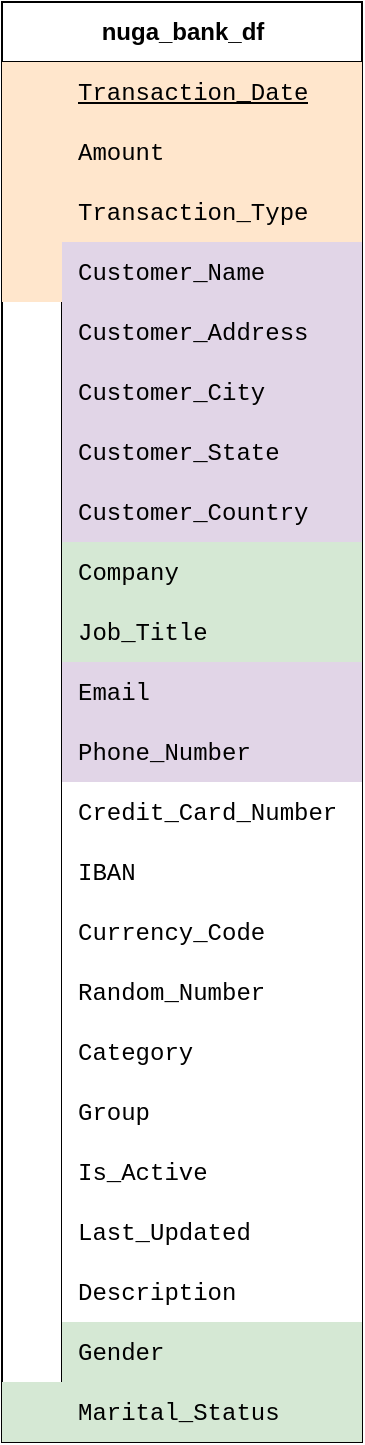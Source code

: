 <mxfile version="24.5.1" type="device" pages="2">
  <diagram name="Page-1" id="Nuf1Wyve82ruFORGl6Wm">
    <mxGraphModel dx="1194" dy="911" grid="1" gridSize="10" guides="1" tooltips="1" connect="1" arrows="1" fold="1" page="1" pageScale="1" pageWidth="827" pageHeight="1169" math="0" shadow="0">
      <root>
        <mxCell id="0" />
        <mxCell id="1" parent="0" />
        <mxCell id="aMGpvrGpDKTIYzx56TID-1" value="nuga_bank_df" style="shape=table;startSize=30;container=1;collapsible=1;childLayout=tableLayout;fixedRows=1;rowLines=0;fontStyle=1;align=center;resizeLast=1;html=1;swimlaneLine=1;" vertex="1" parent="1">
          <mxGeometry x="110" y="350" width="180" height="720" as="geometry" />
        </mxCell>
        <mxCell id="aMGpvrGpDKTIYzx56TID-2" value="" style="shape=tableRow;horizontal=0;startSize=0;swimlaneHead=0;swimlaneBody=0;fillColor=none;collapsible=0;dropTarget=0;points=[[0,0.5],[1,0.5]];portConstraint=eastwest;top=0;left=0;right=0;bottom=1;fontColor=default;" vertex="1" parent="aMGpvrGpDKTIYzx56TID-1">
          <mxGeometry y="30" width="180" height="30" as="geometry" />
        </mxCell>
        <mxCell id="aMGpvrGpDKTIYzx56TID-3" value="" style="shape=partialRectangle;connectable=0;fillColor=#ffe6cc;top=0;left=0;bottom=0;right=0;fontStyle=1;overflow=hidden;whiteSpace=wrap;html=1;strokeColor=#d79b00;" vertex="1" parent="aMGpvrGpDKTIYzx56TID-2">
          <mxGeometry width="30" height="30" as="geometry">
            <mxRectangle width="30" height="30" as="alternateBounds" />
          </mxGeometry>
        </mxCell>
        <mxCell id="aMGpvrGpDKTIYzx56TID-4" value="&lt;span style=&quot;font-family: Menlo, Monaco, &amp;quot;Courier New&amp;quot;, monospace; font-weight: 400; white-space: pre;&quot;&gt;Transaction_Date&lt;/span&gt;" style="shape=partialRectangle;connectable=0;fillColor=#ffe6cc;top=0;left=0;bottom=0;right=0;align=left;spacingLeft=6;fontStyle=5;overflow=hidden;whiteSpace=wrap;html=1;strokeColor=#d79b00;" vertex="1" parent="aMGpvrGpDKTIYzx56TID-2">
          <mxGeometry x="30" width="150" height="30" as="geometry">
            <mxRectangle width="150" height="30" as="alternateBounds" />
          </mxGeometry>
        </mxCell>
        <mxCell id="aMGpvrGpDKTIYzx56TID-5" value="" style="shape=tableRow;horizontal=0;startSize=0;swimlaneHead=0;swimlaneBody=0;fillColor=none;collapsible=0;dropTarget=0;points=[[0,0.5],[1,0.5]];portConstraint=eastwest;top=0;left=0;right=0;bottom=0;fontColor=default;" vertex="1" parent="aMGpvrGpDKTIYzx56TID-1">
          <mxGeometry y="60" width="180" height="30" as="geometry" />
        </mxCell>
        <mxCell id="aMGpvrGpDKTIYzx56TID-6" value="" style="shape=partialRectangle;connectable=0;fillColor=#ffe6cc;top=0;left=0;bottom=0;right=0;editable=1;overflow=hidden;whiteSpace=wrap;html=1;strokeColor=#d79b00;" vertex="1" parent="aMGpvrGpDKTIYzx56TID-5">
          <mxGeometry width="30" height="30" as="geometry">
            <mxRectangle width="30" height="30" as="alternateBounds" />
          </mxGeometry>
        </mxCell>
        <mxCell id="aMGpvrGpDKTIYzx56TID-7" value="&lt;span style=&quot;font-family: Menlo, Monaco, &amp;quot;Courier New&amp;quot;, monospace; white-space: pre;&quot;&gt;Amount&lt;/span&gt;" style="shape=partialRectangle;connectable=0;fillColor=#ffe6cc;top=0;left=0;bottom=0;right=0;align=left;spacingLeft=6;overflow=hidden;whiteSpace=wrap;html=1;strokeColor=#d79b00;" vertex="1" parent="aMGpvrGpDKTIYzx56TID-5">
          <mxGeometry x="30" width="150" height="30" as="geometry">
            <mxRectangle width="150" height="30" as="alternateBounds" />
          </mxGeometry>
        </mxCell>
        <mxCell id="aMGpvrGpDKTIYzx56TID-8" value="" style="shape=tableRow;horizontal=0;startSize=0;swimlaneHead=0;swimlaneBody=0;fillColor=none;collapsible=0;dropTarget=0;points=[[0,0.5],[1,0.5]];portConstraint=eastwest;top=0;left=0;right=0;bottom=0;fontColor=default;" vertex="1" parent="aMGpvrGpDKTIYzx56TID-1">
          <mxGeometry y="90" width="180" height="30" as="geometry" />
        </mxCell>
        <mxCell id="aMGpvrGpDKTIYzx56TID-9" value="" style="shape=partialRectangle;connectable=0;fillColor=#ffe6cc;top=0;left=0;bottom=0;right=0;editable=1;overflow=hidden;whiteSpace=wrap;html=1;strokeColor=#d79b00;" vertex="1" parent="aMGpvrGpDKTIYzx56TID-8">
          <mxGeometry width="30" height="30" as="geometry">
            <mxRectangle width="30" height="30" as="alternateBounds" />
          </mxGeometry>
        </mxCell>
        <mxCell id="aMGpvrGpDKTIYzx56TID-10" value="&lt;span style=&quot;font-family: Menlo, Monaco, &amp;quot;Courier New&amp;quot;, monospace; white-space: pre;&quot;&gt;Transaction_Type&lt;/span&gt;" style="shape=partialRectangle;connectable=0;fillColor=#ffe6cc;top=0;left=0;bottom=0;right=0;align=left;spacingLeft=6;overflow=hidden;whiteSpace=wrap;html=1;strokeColor=#d79b00;" vertex="1" parent="aMGpvrGpDKTIYzx56TID-8">
          <mxGeometry x="30" width="150" height="30" as="geometry">
            <mxRectangle width="150" height="30" as="alternateBounds" />
          </mxGeometry>
        </mxCell>
        <mxCell id="aMGpvrGpDKTIYzx56TID-11" value="" style="shape=tableRow;horizontal=0;startSize=0;swimlaneHead=0;swimlaneBody=0;fillColor=#e1d5e7;collapsible=0;dropTarget=0;points=[[0,0.5],[1,0.5]];portConstraint=eastwest;top=0;left=0;right=0;bottom=0;strokeColor=#9673a6;" vertex="1" parent="aMGpvrGpDKTIYzx56TID-1">
          <mxGeometry y="120" width="180" height="30" as="geometry" />
        </mxCell>
        <mxCell id="aMGpvrGpDKTIYzx56TID-12" value="" style="shape=partialRectangle;connectable=0;fillColor=#ffe6cc;top=0;left=0;bottom=0;right=0;editable=1;overflow=hidden;whiteSpace=wrap;html=1;strokeColor=#d79b00;" vertex="1" parent="aMGpvrGpDKTIYzx56TID-11">
          <mxGeometry width="30" height="30" as="geometry">
            <mxRectangle width="30" height="30" as="alternateBounds" />
          </mxGeometry>
        </mxCell>
        <mxCell id="aMGpvrGpDKTIYzx56TID-13" value="&lt;span style=&quot;font-family: Menlo, Monaco, &amp;quot;Courier New&amp;quot;, monospace; white-space: pre;&quot;&gt;Customer_Name&lt;/span&gt;" style="shape=partialRectangle;connectable=0;fillColor=#e1d5e7;top=0;left=0;bottom=0;right=0;align=left;spacingLeft=6;overflow=hidden;whiteSpace=wrap;html=1;strokeColor=#9673a6;" vertex="1" parent="aMGpvrGpDKTIYzx56TID-11">
          <mxGeometry x="30" width="150" height="30" as="geometry">
            <mxRectangle width="150" height="30" as="alternateBounds" />
          </mxGeometry>
        </mxCell>
        <mxCell id="aMGpvrGpDKTIYzx56TID-22" style="shape=tableRow;horizontal=0;startSize=0;swimlaneHead=0;swimlaneBody=0;fillColor=none;collapsible=0;dropTarget=0;points=[[0,0.5],[1,0.5]];portConstraint=eastwest;top=0;left=0;right=0;bottom=0;fontColor=default;" vertex="1" parent="aMGpvrGpDKTIYzx56TID-1">
          <mxGeometry y="150" width="180" height="30" as="geometry" />
        </mxCell>
        <mxCell id="aMGpvrGpDKTIYzx56TID-23" style="shape=partialRectangle;connectable=0;fillColor=none;top=0;left=0;bottom=0;right=0;editable=1;overflow=hidden;whiteSpace=wrap;html=1;fontColor=default;" vertex="1" parent="aMGpvrGpDKTIYzx56TID-22">
          <mxGeometry width="30" height="30" as="geometry">
            <mxRectangle width="30" height="30" as="alternateBounds" />
          </mxGeometry>
        </mxCell>
        <mxCell id="aMGpvrGpDKTIYzx56TID-24" value="&lt;span style=&quot;font-family: Menlo, Monaco, &amp;quot;Courier New&amp;quot;, monospace; white-space: pre;&quot;&gt;Customer_Address&lt;/span&gt;" style="shape=partialRectangle;connectable=0;fillColor=#e1d5e7;top=0;left=0;bottom=0;right=0;align=left;spacingLeft=6;overflow=hidden;whiteSpace=wrap;html=1;strokeColor=#9673a6;" vertex="1" parent="aMGpvrGpDKTIYzx56TID-22">
          <mxGeometry x="30" width="150" height="30" as="geometry">
            <mxRectangle width="150" height="30" as="alternateBounds" />
          </mxGeometry>
        </mxCell>
        <mxCell id="aMGpvrGpDKTIYzx56TID-25" style="shape=tableRow;horizontal=0;startSize=0;swimlaneHead=0;swimlaneBody=0;fillColor=none;collapsible=0;dropTarget=0;points=[[0,0.5],[1,0.5]];portConstraint=eastwest;top=0;left=0;right=0;bottom=0;fontColor=default;" vertex="1" parent="aMGpvrGpDKTIYzx56TID-1">
          <mxGeometry y="180" width="180" height="30" as="geometry" />
        </mxCell>
        <mxCell id="aMGpvrGpDKTIYzx56TID-26" style="shape=partialRectangle;connectable=0;fillColor=none;top=0;left=0;bottom=0;right=0;editable=1;overflow=hidden;whiteSpace=wrap;html=1;fontColor=default;" vertex="1" parent="aMGpvrGpDKTIYzx56TID-25">
          <mxGeometry width="30" height="30" as="geometry">
            <mxRectangle width="30" height="30" as="alternateBounds" />
          </mxGeometry>
        </mxCell>
        <mxCell id="aMGpvrGpDKTIYzx56TID-27" value="&lt;span style=&quot;font-family: Menlo, Monaco, &amp;quot;Courier New&amp;quot;, monospace; white-space: pre;&quot;&gt;Customer_City&lt;/span&gt;" style="shape=partialRectangle;connectable=0;fillColor=#e1d5e7;top=0;left=0;bottom=0;right=0;align=left;spacingLeft=6;overflow=hidden;whiteSpace=wrap;html=1;strokeColor=#9673a6;" vertex="1" parent="aMGpvrGpDKTIYzx56TID-25">
          <mxGeometry x="30" width="150" height="30" as="geometry">
            <mxRectangle width="150" height="30" as="alternateBounds" />
          </mxGeometry>
        </mxCell>
        <mxCell id="aMGpvrGpDKTIYzx56TID-28" style="shape=tableRow;horizontal=0;startSize=0;swimlaneHead=0;swimlaneBody=0;fillColor=none;collapsible=0;dropTarget=0;points=[[0,0.5],[1,0.5]];portConstraint=eastwest;top=0;left=0;right=0;bottom=0;fontColor=default;" vertex="1" parent="aMGpvrGpDKTIYzx56TID-1">
          <mxGeometry y="210" width="180" height="30" as="geometry" />
        </mxCell>
        <mxCell id="aMGpvrGpDKTIYzx56TID-29" style="shape=partialRectangle;connectable=0;fillColor=none;top=0;left=0;bottom=0;right=0;editable=1;overflow=hidden;whiteSpace=wrap;html=1;fontColor=default;" vertex="1" parent="aMGpvrGpDKTIYzx56TID-28">
          <mxGeometry width="30" height="30" as="geometry">
            <mxRectangle width="30" height="30" as="alternateBounds" />
          </mxGeometry>
        </mxCell>
        <mxCell id="aMGpvrGpDKTIYzx56TID-30" value="&lt;span style=&quot;font-family: Menlo, Monaco, &amp;quot;Courier New&amp;quot;, monospace; white-space: pre;&quot;&gt;Customer_State&lt;/span&gt;" style="shape=partialRectangle;connectable=0;fillColor=#e1d5e7;top=0;left=0;bottom=0;right=0;align=left;spacingLeft=6;overflow=hidden;whiteSpace=wrap;html=1;strokeColor=#9673a6;" vertex="1" parent="aMGpvrGpDKTIYzx56TID-28">
          <mxGeometry x="30" width="150" height="30" as="geometry">
            <mxRectangle width="150" height="30" as="alternateBounds" />
          </mxGeometry>
        </mxCell>
        <mxCell id="aMGpvrGpDKTIYzx56TID-31" style="shape=tableRow;horizontal=0;startSize=0;swimlaneHead=0;swimlaneBody=0;fillColor=none;collapsible=0;dropTarget=0;points=[[0,0.5],[1,0.5]];portConstraint=eastwest;top=0;left=0;right=0;bottom=0;fontColor=default;" vertex="1" parent="aMGpvrGpDKTIYzx56TID-1">
          <mxGeometry y="240" width="180" height="30" as="geometry" />
        </mxCell>
        <mxCell id="aMGpvrGpDKTIYzx56TID-32" style="shape=partialRectangle;connectable=0;fillColor=none;top=0;left=0;bottom=0;right=0;editable=1;overflow=hidden;whiteSpace=wrap;html=1;fontColor=default;" vertex="1" parent="aMGpvrGpDKTIYzx56TID-31">
          <mxGeometry width="30" height="30" as="geometry">
            <mxRectangle width="30" height="30" as="alternateBounds" />
          </mxGeometry>
        </mxCell>
        <mxCell id="aMGpvrGpDKTIYzx56TID-33" value="&lt;span style=&quot;font-family: Menlo, Monaco, &amp;quot;Courier New&amp;quot;, monospace; white-space: pre;&quot;&gt;Customer_Country&lt;/span&gt;" style="shape=partialRectangle;connectable=0;fillColor=#e1d5e7;top=0;left=0;bottom=0;right=0;align=left;spacingLeft=6;overflow=hidden;whiteSpace=wrap;html=1;strokeColor=#9673a6;" vertex="1" parent="aMGpvrGpDKTIYzx56TID-31">
          <mxGeometry x="30" width="150" height="30" as="geometry">
            <mxRectangle width="150" height="30" as="alternateBounds" />
          </mxGeometry>
        </mxCell>
        <mxCell id="aMGpvrGpDKTIYzx56TID-34" style="shape=tableRow;horizontal=0;startSize=0;swimlaneHead=0;swimlaneBody=0;fillColor=none;collapsible=0;dropTarget=0;points=[[0,0.5],[1,0.5]];portConstraint=eastwest;top=0;left=0;right=0;bottom=0;fontColor=default;" vertex="1" parent="aMGpvrGpDKTIYzx56TID-1">
          <mxGeometry y="270" width="180" height="30" as="geometry" />
        </mxCell>
        <mxCell id="aMGpvrGpDKTIYzx56TID-35" style="shape=partialRectangle;connectable=0;fillColor=none;top=0;left=0;bottom=0;right=0;editable=1;overflow=hidden;whiteSpace=wrap;html=1;fontColor=default;" vertex="1" parent="aMGpvrGpDKTIYzx56TID-34">
          <mxGeometry width="30" height="30" as="geometry">
            <mxRectangle width="30" height="30" as="alternateBounds" />
          </mxGeometry>
        </mxCell>
        <mxCell id="aMGpvrGpDKTIYzx56TID-36" value="&lt;span style=&quot;font-family: Menlo, Monaco, &amp;quot;Courier New&amp;quot;, monospace; white-space: pre;&quot;&gt;Company&lt;/span&gt;" style="shape=partialRectangle;connectable=0;fillColor=#d5e8d4;top=0;left=0;bottom=0;right=0;align=left;spacingLeft=6;overflow=hidden;whiteSpace=wrap;html=1;strokeColor=#82b366;" vertex="1" parent="aMGpvrGpDKTIYzx56TID-34">
          <mxGeometry x="30" width="150" height="30" as="geometry">
            <mxRectangle width="150" height="30" as="alternateBounds" />
          </mxGeometry>
        </mxCell>
        <mxCell id="aMGpvrGpDKTIYzx56TID-37" style="shape=tableRow;horizontal=0;startSize=0;swimlaneHead=0;swimlaneBody=0;fillColor=none;collapsible=0;dropTarget=0;points=[[0,0.5],[1,0.5]];portConstraint=eastwest;top=0;left=0;right=0;bottom=0;fontColor=default;" vertex="1" parent="aMGpvrGpDKTIYzx56TID-1">
          <mxGeometry y="300" width="180" height="30" as="geometry" />
        </mxCell>
        <mxCell id="aMGpvrGpDKTIYzx56TID-38" style="shape=partialRectangle;connectable=0;fillColor=none;top=0;left=0;bottom=0;right=0;editable=1;overflow=hidden;whiteSpace=wrap;html=1;fontColor=default;" vertex="1" parent="aMGpvrGpDKTIYzx56TID-37">
          <mxGeometry width="30" height="30" as="geometry">
            <mxRectangle width="30" height="30" as="alternateBounds" />
          </mxGeometry>
        </mxCell>
        <mxCell id="aMGpvrGpDKTIYzx56TID-39" value="&lt;span style=&quot;font-family: Menlo, Monaco, &amp;quot;Courier New&amp;quot;, monospace; white-space: pre;&quot;&gt;Job_Title&lt;/span&gt;" style="shape=partialRectangle;connectable=0;fillColor=#d5e8d4;top=0;left=0;bottom=0;right=0;align=left;spacingLeft=6;overflow=hidden;whiteSpace=wrap;html=1;strokeColor=#82b366;" vertex="1" parent="aMGpvrGpDKTIYzx56TID-37">
          <mxGeometry x="30" width="150" height="30" as="geometry">
            <mxRectangle width="150" height="30" as="alternateBounds" />
          </mxGeometry>
        </mxCell>
        <mxCell id="aMGpvrGpDKTIYzx56TID-40" style="shape=tableRow;horizontal=0;startSize=0;swimlaneHead=0;swimlaneBody=0;fillColor=none;collapsible=0;dropTarget=0;points=[[0,0.5],[1,0.5]];portConstraint=eastwest;top=0;left=0;right=0;bottom=0;fontColor=default;" vertex="1" parent="aMGpvrGpDKTIYzx56TID-1">
          <mxGeometry y="330" width="180" height="30" as="geometry" />
        </mxCell>
        <mxCell id="aMGpvrGpDKTIYzx56TID-41" style="shape=partialRectangle;connectable=0;fillColor=none;top=0;left=0;bottom=0;right=0;editable=1;overflow=hidden;whiteSpace=wrap;html=1;fontColor=default;" vertex="1" parent="aMGpvrGpDKTIYzx56TID-40">
          <mxGeometry width="30" height="30" as="geometry">
            <mxRectangle width="30" height="30" as="alternateBounds" />
          </mxGeometry>
        </mxCell>
        <mxCell id="aMGpvrGpDKTIYzx56TID-42" value="&lt;span style=&quot;font-family: Menlo, Monaco, &amp;quot;Courier New&amp;quot;, monospace; white-space: pre;&quot;&gt;Email&lt;/span&gt;" style="shape=partialRectangle;connectable=0;fillColor=#e1d5e7;top=0;left=0;bottom=0;right=0;align=left;spacingLeft=6;overflow=hidden;whiteSpace=wrap;html=1;strokeColor=#9673a6;" vertex="1" parent="aMGpvrGpDKTIYzx56TID-40">
          <mxGeometry x="30" width="150" height="30" as="geometry">
            <mxRectangle width="150" height="30" as="alternateBounds" />
          </mxGeometry>
        </mxCell>
        <mxCell id="aMGpvrGpDKTIYzx56TID-43" style="shape=tableRow;horizontal=0;startSize=0;swimlaneHead=0;swimlaneBody=0;fillColor=none;collapsible=0;dropTarget=0;points=[[0,0.5],[1,0.5]];portConstraint=eastwest;top=0;left=0;right=0;bottom=0;fontColor=default;" vertex="1" parent="aMGpvrGpDKTIYzx56TID-1">
          <mxGeometry y="360" width="180" height="30" as="geometry" />
        </mxCell>
        <mxCell id="aMGpvrGpDKTIYzx56TID-44" style="shape=partialRectangle;connectable=0;fillColor=none;top=0;left=0;bottom=0;right=0;editable=1;overflow=hidden;whiteSpace=wrap;html=1;fontColor=default;" vertex="1" parent="aMGpvrGpDKTIYzx56TID-43">
          <mxGeometry width="30" height="30" as="geometry">
            <mxRectangle width="30" height="30" as="alternateBounds" />
          </mxGeometry>
        </mxCell>
        <mxCell id="aMGpvrGpDKTIYzx56TID-45" value="&lt;span style=&quot;font-family: Menlo, Monaco, &amp;quot;Courier New&amp;quot;, monospace; white-space: pre;&quot;&gt;Phone_Number&lt;/span&gt;" style="shape=partialRectangle;connectable=0;fillColor=#e1d5e7;top=0;left=0;bottom=0;right=0;align=left;spacingLeft=6;overflow=hidden;whiteSpace=wrap;html=1;strokeColor=#9673a6;" vertex="1" parent="aMGpvrGpDKTIYzx56TID-43">
          <mxGeometry x="30" width="150" height="30" as="geometry">
            <mxRectangle width="150" height="30" as="alternateBounds" />
          </mxGeometry>
        </mxCell>
        <mxCell id="aMGpvrGpDKTIYzx56TID-46" style="shape=tableRow;horizontal=0;startSize=0;swimlaneHead=0;swimlaneBody=0;fillColor=none;collapsible=0;dropTarget=0;points=[[0,0.5],[1,0.5]];portConstraint=eastwest;top=0;left=0;right=0;bottom=0;fontColor=default;" vertex="1" parent="aMGpvrGpDKTIYzx56TID-1">
          <mxGeometry y="390" width="180" height="30" as="geometry" />
        </mxCell>
        <mxCell id="aMGpvrGpDKTIYzx56TID-47" style="shape=partialRectangle;connectable=0;fillColor=none;top=0;left=0;bottom=0;right=0;editable=1;overflow=hidden;whiteSpace=wrap;html=1;fontColor=default;" vertex="1" parent="aMGpvrGpDKTIYzx56TID-46">
          <mxGeometry width="30" height="30" as="geometry">
            <mxRectangle width="30" height="30" as="alternateBounds" />
          </mxGeometry>
        </mxCell>
        <mxCell id="aMGpvrGpDKTIYzx56TID-48" value="&lt;span style=&quot;font-family: Menlo, Monaco, &amp;quot;Courier New&amp;quot;, monospace; white-space: pre;&quot;&gt;Credit_Card_Number&lt;/span&gt;" style="shape=partialRectangle;connectable=0;fillColor=default;top=0;left=0;bottom=0;right=0;align=left;spacingLeft=6;overflow=hidden;whiteSpace=wrap;html=1;strokeColor=default;fontColor=default;" vertex="1" parent="aMGpvrGpDKTIYzx56TID-46">
          <mxGeometry x="30" width="150" height="30" as="geometry">
            <mxRectangle width="150" height="30" as="alternateBounds" />
          </mxGeometry>
        </mxCell>
        <mxCell id="aMGpvrGpDKTIYzx56TID-49" style="shape=tableRow;horizontal=0;startSize=0;swimlaneHead=0;swimlaneBody=0;fillColor=none;collapsible=0;dropTarget=0;points=[[0,0.5],[1,0.5]];portConstraint=eastwest;top=0;left=0;right=0;bottom=0;fontColor=default;" vertex="1" parent="aMGpvrGpDKTIYzx56TID-1">
          <mxGeometry y="420" width="180" height="30" as="geometry" />
        </mxCell>
        <mxCell id="aMGpvrGpDKTIYzx56TID-50" style="shape=partialRectangle;connectable=0;fillColor=none;top=0;left=0;bottom=0;right=0;editable=1;overflow=hidden;whiteSpace=wrap;html=1;fontColor=default;" vertex="1" parent="aMGpvrGpDKTIYzx56TID-49">
          <mxGeometry width="30" height="30" as="geometry">
            <mxRectangle width="30" height="30" as="alternateBounds" />
          </mxGeometry>
        </mxCell>
        <mxCell id="aMGpvrGpDKTIYzx56TID-51" value="&lt;span style=&quot;font-family: Menlo, Monaco, &amp;quot;Courier New&amp;quot;, monospace; white-space: pre;&quot;&gt;IBAN&lt;/span&gt;" style="shape=partialRectangle;connectable=0;fillColor=default;top=0;left=0;bottom=0;right=0;align=left;spacingLeft=6;overflow=hidden;whiteSpace=wrap;html=1;strokeColor=default;fontColor=default;" vertex="1" parent="aMGpvrGpDKTIYzx56TID-49">
          <mxGeometry x="30" width="150" height="30" as="geometry">
            <mxRectangle width="150" height="30" as="alternateBounds" />
          </mxGeometry>
        </mxCell>
        <mxCell id="aMGpvrGpDKTIYzx56TID-52" style="shape=tableRow;horizontal=0;startSize=0;swimlaneHead=0;swimlaneBody=0;fillColor=none;collapsible=0;dropTarget=0;points=[[0,0.5],[1,0.5]];portConstraint=eastwest;top=0;left=0;right=0;bottom=0;fontColor=default;" vertex="1" parent="aMGpvrGpDKTIYzx56TID-1">
          <mxGeometry y="450" width="180" height="30" as="geometry" />
        </mxCell>
        <mxCell id="aMGpvrGpDKTIYzx56TID-53" style="shape=partialRectangle;connectable=0;fillColor=none;top=0;left=0;bottom=0;right=0;editable=1;overflow=hidden;whiteSpace=wrap;html=1;fontColor=default;" vertex="1" parent="aMGpvrGpDKTIYzx56TID-52">
          <mxGeometry width="30" height="30" as="geometry">
            <mxRectangle width="30" height="30" as="alternateBounds" />
          </mxGeometry>
        </mxCell>
        <mxCell id="aMGpvrGpDKTIYzx56TID-54" value="&lt;span style=&quot;font-family: Menlo, Monaco, &amp;quot;Courier New&amp;quot;, monospace; white-space: pre;&quot;&gt;Currency_Code&lt;/span&gt;" style="shape=partialRectangle;connectable=0;fillColor=default;top=0;left=0;bottom=0;right=0;align=left;spacingLeft=6;overflow=hidden;whiteSpace=wrap;html=1;strokeColor=default;fontColor=default;" vertex="1" parent="aMGpvrGpDKTIYzx56TID-52">
          <mxGeometry x="30" width="150" height="30" as="geometry">
            <mxRectangle width="150" height="30" as="alternateBounds" />
          </mxGeometry>
        </mxCell>
        <mxCell id="aMGpvrGpDKTIYzx56TID-55" style="shape=tableRow;horizontal=0;startSize=0;swimlaneHead=0;swimlaneBody=0;fillColor=none;collapsible=0;dropTarget=0;points=[[0,0.5],[1,0.5]];portConstraint=eastwest;top=0;left=0;right=0;bottom=0;fontColor=default;" vertex="1" parent="aMGpvrGpDKTIYzx56TID-1">
          <mxGeometry y="480" width="180" height="30" as="geometry" />
        </mxCell>
        <mxCell id="aMGpvrGpDKTIYzx56TID-56" style="shape=partialRectangle;connectable=0;fillColor=none;top=0;left=0;bottom=0;right=0;editable=1;overflow=hidden;whiteSpace=wrap;html=1;fontColor=default;" vertex="1" parent="aMGpvrGpDKTIYzx56TID-55">
          <mxGeometry width="30" height="30" as="geometry">
            <mxRectangle width="30" height="30" as="alternateBounds" />
          </mxGeometry>
        </mxCell>
        <mxCell id="aMGpvrGpDKTIYzx56TID-57" value="&lt;span style=&quot;font-family: Menlo, Monaco, &amp;quot;Courier New&amp;quot;, monospace; white-space: pre;&quot;&gt;Random_Number&lt;/span&gt;" style="shape=partialRectangle;connectable=0;fillColor=default;top=0;left=0;bottom=0;right=0;align=left;spacingLeft=6;overflow=hidden;whiteSpace=wrap;html=1;strokeColor=default;fontColor=default;" vertex="1" parent="aMGpvrGpDKTIYzx56TID-55">
          <mxGeometry x="30" width="150" height="30" as="geometry">
            <mxRectangle width="150" height="30" as="alternateBounds" />
          </mxGeometry>
        </mxCell>
        <mxCell id="aMGpvrGpDKTIYzx56TID-58" style="shape=tableRow;horizontal=0;startSize=0;swimlaneHead=0;swimlaneBody=0;fillColor=none;collapsible=0;dropTarget=0;points=[[0,0.5],[1,0.5]];portConstraint=eastwest;top=0;left=0;right=0;bottom=0;fontColor=default;" vertex="1" parent="aMGpvrGpDKTIYzx56TID-1">
          <mxGeometry y="510" width="180" height="30" as="geometry" />
        </mxCell>
        <mxCell id="aMGpvrGpDKTIYzx56TID-59" style="shape=partialRectangle;connectable=0;fillColor=none;top=0;left=0;bottom=0;right=0;editable=1;overflow=hidden;whiteSpace=wrap;html=1;fontColor=default;" vertex="1" parent="aMGpvrGpDKTIYzx56TID-58">
          <mxGeometry width="30" height="30" as="geometry">
            <mxRectangle width="30" height="30" as="alternateBounds" />
          </mxGeometry>
        </mxCell>
        <mxCell id="aMGpvrGpDKTIYzx56TID-60" value="&lt;span style=&quot;font-family: Menlo, Monaco, &amp;quot;Courier New&amp;quot;, monospace; white-space: pre;&quot;&gt;Category&lt;/span&gt;" style="shape=partialRectangle;connectable=0;fillColor=default;top=0;left=0;bottom=0;right=0;align=left;spacingLeft=6;overflow=hidden;whiteSpace=wrap;html=1;strokeColor=default;fontColor=default;" vertex="1" parent="aMGpvrGpDKTIYzx56TID-58">
          <mxGeometry x="30" width="150" height="30" as="geometry">
            <mxRectangle width="150" height="30" as="alternateBounds" />
          </mxGeometry>
        </mxCell>
        <mxCell id="aMGpvrGpDKTIYzx56TID-61" style="shape=tableRow;horizontal=0;startSize=0;swimlaneHead=0;swimlaneBody=0;fillColor=none;collapsible=0;dropTarget=0;points=[[0,0.5],[1,0.5]];portConstraint=eastwest;top=0;left=0;right=0;bottom=0;fontColor=default;" vertex="1" parent="aMGpvrGpDKTIYzx56TID-1">
          <mxGeometry y="540" width="180" height="30" as="geometry" />
        </mxCell>
        <mxCell id="aMGpvrGpDKTIYzx56TID-62" style="shape=partialRectangle;connectable=0;fillColor=none;top=0;left=0;bottom=0;right=0;editable=1;overflow=hidden;whiteSpace=wrap;html=1;fontColor=default;" vertex="1" parent="aMGpvrGpDKTIYzx56TID-61">
          <mxGeometry width="30" height="30" as="geometry">
            <mxRectangle width="30" height="30" as="alternateBounds" />
          </mxGeometry>
        </mxCell>
        <mxCell id="aMGpvrGpDKTIYzx56TID-63" value="&lt;span style=&quot;font-family: Menlo, Monaco, &amp;quot;Courier New&amp;quot;, monospace; white-space: pre;&quot;&gt;Group&lt;/span&gt;" style="shape=partialRectangle;connectable=0;fillColor=default;top=0;left=0;bottom=0;right=0;align=left;spacingLeft=6;overflow=hidden;whiteSpace=wrap;html=1;strokeColor=default;fontColor=default;" vertex="1" parent="aMGpvrGpDKTIYzx56TID-61">
          <mxGeometry x="30" width="150" height="30" as="geometry">
            <mxRectangle width="150" height="30" as="alternateBounds" />
          </mxGeometry>
        </mxCell>
        <mxCell id="aMGpvrGpDKTIYzx56TID-64" style="shape=tableRow;horizontal=0;startSize=0;swimlaneHead=0;swimlaneBody=0;fillColor=none;collapsible=0;dropTarget=0;points=[[0,0.5],[1,0.5]];portConstraint=eastwest;top=0;left=0;right=0;bottom=0;fontColor=default;" vertex="1" parent="aMGpvrGpDKTIYzx56TID-1">
          <mxGeometry y="570" width="180" height="30" as="geometry" />
        </mxCell>
        <mxCell id="aMGpvrGpDKTIYzx56TID-65" style="shape=partialRectangle;connectable=0;fillColor=none;top=0;left=0;bottom=0;right=0;editable=1;overflow=hidden;whiteSpace=wrap;html=1;fontColor=default;" vertex="1" parent="aMGpvrGpDKTIYzx56TID-64">
          <mxGeometry width="30" height="30" as="geometry">
            <mxRectangle width="30" height="30" as="alternateBounds" />
          </mxGeometry>
        </mxCell>
        <mxCell id="aMGpvrGpDKTIYzx56TID-66" value="&lt;span style=&quot;font-family: Menlo, Monaco, &amp;quot;Courier New&amp;quot;, monospace; white-space: pre;&quot;&gt;Is_Active&lt;/span&gt;" style="shape=partialRectangle;connectable=0;fillColor=default;top=0;left=0;bottom=0;right=0;align=left;spacingLeft=6;overflow=hidden;whiteSpace=wrap;html=1;strokeColor=default;fontColor=default;" vertex="1" parent="aMGpvrGpDKTIYzx56TID-64">
          <mxGeometry x="30" width="150" height="30" as="geometry">
            <mxRectangle width="150" height="30" as="alternateBounds" />
          </mxGeometry>
        </mxCell>
        <mxCell id="aMGpvrGpDKTIYzx56TID-67" style="shape=tableRow;horizontal=0;startSize=0;swimlaneHead=0;swimlaneBody=0;fillColor=none;collapsible=0;dropTarget=0;points=[[0,0.5],[1,0.5]];portConstraint=eastwest;top=0;left=0;right=0;bottom=0;fontColor=default;" vertex="1" parent="aMGpvrGpDKTIYzx56TID-1">
          <mxGeometry y="600" width="180" height="30" as="geometry" />
        </mxCell>
        <mxCell id="aMGpvrGpDKTIYzx56TID-68" style="shape=partialRectangle;connectable=0;fillColor=none;top=0;left=0;bottom=0;right=0;editable=1;overflow=hidden;whiteSpace=wrap;html=1;fontColor=default;" vertex="1" parent="aMGpvrGpDKTIYzx56TID-67">
          <mxGeometry width="30" height="30" as="geometry">
            <mxRectangle width="30" height="30" as="alternateBounds" />
          </mxGeometry>
        </mxCell>
        <mxCell id="aMGpvrGpDKTIYzx56TID-69" value="&lt;span style=&quot;font-family: Menlo, Monaco, &amp;quot;Courier New&amp;quot;, monospace; white-space: pre;&quot;&gt;Last_Updated&lt;/span&gt;" style="shape=partialRectangle;connectable=0;fillColor=default;top=0;left=0;bottom=0;right=0;align=left;spacingLeft=6;overflow=hidden;whiteSpace=wrap;html=1;strokeColor=default;fontColor=default;" vertex="1" parent="aMGpvrGpDKTIYzx56TID-67">
          <mxGeometry x="30" width="150" height="30" as="geometry">
            <mxRectangle width="150" height="30" as="alternateBounds" />
          </mxGeometry>
        </mxCell>
        <mxCell id="aMGpvrGpDKTIYzx56TID-70" style="shape=tableRow;horizontal=0;startSize=0;swimlaneHead=0;swimlaneBody=0;fillColor=none;collapsible=0;dropTarget=0;points=[[0,0.5],[1,0.5]];portConstraint=eastwest;top=0;left=0;right=0;bottom=0;fontColor=default;" vertex="1" parent="aMGpvrGpDKTIYzx56TID-1">
          <mxGeometry y="630" width="180" height="30" as="geometry" />
        </mxCell>
        <mxCell id="aMGpvrGpDKTIYzx56TID-71" style="shape=partialRectangle;connectable=0;fillColor=none;top=0;left=0;bottom=0;right=0;editable=1;overflow=hidden;whiteSpace=wrap;html=1;fontColor=default;" vertex="1" parent="aMGpvrGpDKTIYzx56TID-70">
          <mxGeometry width="30" height="30" as="geometry">
            <mxRectangle width="30" height="30" as="alternateBounds" />
          </mxGeometry>
        </mxCell>
        <mxCell id="aMGpvrGpDKTIYzx56TID-72" value="&lt;span style=&quot;font-family: Menlo, Monaco, &amp;quot;Courier New&amp;quot;, monospace; white-space: pre;&quot;&gt;Description&lt;/span&gt;" style="shape=partialRectangle;connectable=0;fillColor=default;top=0;left=0;bottom=0;right=0;align=left;spacingLeft=6;overflow=hidden;whiteSpace=wrap;html=1;strokeColor=default;fontColor=default;" vertex="1" parent="aMGpvrGpDKTIYzx56TID-70">
          <mxGeometry x="30" width="150" height="30" as="geometry">
            <mxRectangle width="150" height="30" as="alternateBounds" />
          </mxGeometry>
        </mxCell>
        <mxCell id="aMGpvrGpDKTIYzx56TID-73" style="shape=tableRow;horizontal=0;startSize=0;swimlaneHead=0;swimlaneBody=0;fillColor=none;collapsible=0;dropTarget=0;points=[[0,0.5],[1,0.5]];portConstraint=eastwest;top=0;left=0;right=0;bottom=0;fontColor=default;" vertex="1" parent="aMGpvrGpDKTIYzx56TID-1">
          <mxGeometry y="660" width="180" height="30" as="geometry" />
        </mxCell>
        <mxCell id="aMGpvrGpDKTIYzx56TID-74" style="shape=partialRectangle;connectable=0;fillColor=none;top=0;left=0;bottom=0;right=0;editable=1;overflow=hidden;whiteSpace=wrap;html=1;fontColor=default;" vertex="1" parent="aMGpvrGpDKTIYzx56TID-73">
          <mxGeometry width="30" height="30" as="geometry">
            <mxRectangle width="30" height="30" as="alternateBounds" />
          </mxGeometry>
        </mxCell>
        <mxCell id="aMGpvrGpDKTIYzx56TID-75" value="&lt;span style=&quot;font-family: Menlo, Monaco, &amp;quot;Courier New&amp;quot;, monospace; white-space: pre;&quot;&gt;Gender&lt;/span&gt;" style="shape=partialRectangle;connectable=0;fillColor=#d5e8d4;top=0;left=0;bottom=0;right=0;align=left;spacingLeft=6;overflow=hidden;whiteSpace=wrap;html=1;strokeColor=#82b366;" vertex="1" parent="aMGpvrGpDKTIYzx56TID-73">
          <mxGeometry x="30" width="150" height="30" as="geometry">
            <mxRectangle width="150" height="30" as="alternateBounds" />
          </mxGeometry>
        </mxCell>
        <mxCell id="aMGpvrGpDKTIYzx56TID-76" style="shape=tableRow;horizontal=0;startSize=0;swimlaneHead=0;swimlaneBody=0;fillColor=#d5e8d4;collapsible=0;dropTarget=0;points=[[0,0.5],[1,0.5]];portConstraint=eastwest;top=0;left=0;right=0;bottom=0;strokeColor=#82b366;" vertex="1" parent="aMGpvrGpDKTIYzx56TID-1">
          <mxGeometry y="690" width="180" height="30" as="geometry" />
        </mxCell>
        <mxCell id="aMGpvrGpDKTIYzx56TID-77" style="shape=partialRectangle;connectable=0;fillColor=none;top=0;left=0;bottom=0;right=0;editable=1;overflow=hidden;whiteSpace=wrap;html=1;fontColor=default;" vertex="1" parent="aMGpvrGpDKTIYzx56TID-76">
          <mxGeometry width="30" height="30" as="geometry">
            <mxRectangle width="30" height="30" as="alternateBounds" />
          </mxGeometry>
        </mxCell>
        <mxCell id="aMGpvrGpDKTIYzx56TID-78" value="&lt;span style=&quot;font-family: Menlo, Monaco, &amp;quot;Courier New&amp;quot;, monospace; white-space: pre;&quot;&gt;Marital_Status&lt;/span&gt;" style="shape=partialRectangle;connectable=0;fillColor=#d5e8d4;top=0;left=0;bottom=0;right=0;align=left;spacingLeft=6;overflow=hidden;whiteSpace=wrap;html=1;strokeColor=#82b366;" vertex="1" parent="aMGpvrGpDKTIYzx56TID-76">
          <mxGeometry x="30" width="150" height="30" as="geometry">
            <mxRectangle width="150" height="30" as="alternateBounds" />
          </mxGeometry>
        </mxCell>
      </root>
    </mxGraphModel>
  </diagram>
  <diagram id="QjuesVyS_aNK9OStGT6g" name="Page-2">
    <mxGraphModel dx="1194" dy="911" grid="1" gridSize="10" guides="1" tooltips="1" connect="1" arrows="1" fold="1" page="1" pageScale="1" pageWidth="827" pageHeight="1169" math="0" shadow="0">
      <root>
        <mxCell id="0" />
        <mxCell id="1" parent="0" />
        <mxCell id="KFtqybPNSEpY0TPf70zL-1" value="" style="whiteSpace=wrap;html=1;aspect=fixed;" vertex="1" parent="1">
          <mxGeometry x="260" y="710" width="780" height="780" as="geometry" />
        </mxCell>
        <mxCell id="KFtqybPNSEpY0TPf70zL-2" value="transaction" style="shape=table;startSize=30;container=1;collapsible=1;childLayout=tableLayout;fixedRows=1;rowLines=0;fontStyle=1;align=center;resizeLast=1;html=1;" vertex="1" parent="1">
          <mxGeometry x="340" y="1090" width="180" height="150" as="geometry" />
        </mxCell>
        <mxCell id="KFtqybPNSEpY0TPf70zL-3" value="" style="shape=tableRow;horizontal=0;startSize=0;swimlaneHead=0;swimlaneBody=0;fillColor=none;collapsible=0;dropTarget=0;points=[[0,0.5],[1,0.5]];portConstraint=eastwest;top=0;left=0;right=0;bottom=1;" vertex="1" parent="KFtqybPNSEpY0TPf70zL-2">
          <mxGeometry y="30" width="180" height="30" as="geometry" />
        </mxCell>
        <mxCell id="KFtqybPNSEpY0TPf70zL-4" value="PK" style="shape=partialRectangle;connectable=0;fillColor=none;top=0;left=0;bottom=0;right=0;fontStyle=1;overflow=hidden;whiteSpace=wrap;html=1;" vertex="1" parent="KFtqybPNSEpY0TPf70zL-3">
          <mxGeometry width="30" height="30" as="geometry">
            <mxRectangle width="30" height="30" as="alternateBounds" />
          </mxGeometry>
        </mxCell>
        <mxCell id="KFtqybPNSEpY0TPf70zL-5" value="transaction_id" style="shape=partialRectangle;connectable=0;fillColor=none;top=0;left=0;bottom=0;right=0;align=left;spacingLeft=6;fontStyle=5;overflow=hidden;whiteSpace=wrap;html=1;" vertex="1" parent="KFtqybPNSEpY0TPf70zL-3">
          <mxGeometry x="30" width="150" height="30" as="geometry">
            <mxRectangle width="150" height="30" as="alternateBounds" />
          </mxGeometry>
        </mxCell>
        <mxCell id="KFtqybPNSEpY0TPf70zL-6" value="" style="shape=tableRow;horizontal=0;startSize=0;swimlaneHead=0;swimlaneBody=0;fillColor=none;collapsible=0;dropTarget=0;points=[[0,0.5],[1,0.5]];portConstraint=eastwest;top=0;left=0;right=0;bottom=0;" vertex="1" parent="KFtqybPNSEpY0TPf70zL-2">
          <mxGeometry y="60" width="180" height="30" as="geometry" />
        </mxCell>
        <mxCell id="KFtqybPNSEpY0TPf70zL-7" value="" style="shape=partialRectangle;connectable=0;fillColor=none;top=0;left=0;bottom=0;right=0;editable=1;overflow=hidden;whiteSpace=wrap;html=1;" vertex="1" parent="KFtqybPNSEpY0TPf70zL-6">
          <mxGeometry width="30" height="30" as="geometry">
            <mxRectangle width="30" height="30" as="alternateBounds" />
          </mxGeometry>
        </mxCell>
        <mxCell id="KFtqybPNSEpY0TPf70zL-8" value="&lt;span style=&quot;font-family: Menlo, Monaco, &amp;quot;Courier New&amp;quot;, monospace; white-space: pre; text-decoration-line: underline;&quot;&gt;Transaction_Date&lt;/span&gt;" style="shape=partialRectangle;connectable=0;fillColor=none;top=0;left=0;bottom=0;right=0;align=left;spacingLeft=6;overflow=hidden;whiteSpace=wrap;html=1;" vertex="1" parent="KFtqybPNSEpY0TPf70zL-6">
          <mxGeometry x="30" width="150" height="30" as="geometry">
            <mxRectangle width="150" height="30" as="alternateBounds" />
          </mxGeometry>
        </mxCell>
        <mxCell id="KFtqybPNSEpY0TPf70zL-9" value="" style="shape=tableRow;horizontal=0;startSize=0;swimlaneHead=0;swimlaneBody=0;fillColor=none;collapsible=0;dropTarget=0;points=[[0,0.5],[1,0.5]];portConstraint=eastwest;top=0;left=0;right=0;bottom=0;" vertex="1" parent="KFtqybPNSEpY0TPf70zL-2">
          <mxGeometry y="90" width="180" height="30" as="geometry" />
        </mxCell>
        <mxCell id="KFtqybPNSEpY0TPf70zL-10" value="" style="shape=partialRectangle;connectable=0;fillColor=none;top=0;left=0;bottom=0;right=0;editable=1;overflow=hidden;whiteSpace=wrap;html=1;" vertex="1" parent="KFtqybPNSEpY0TPf70zL-9">
          <mxGeometry width="30" height="30" as="geometry">
            <mxRectangle width="30" height="30" as="alternateBounds" />
          </mxGeometry>
        </mxCell>
        <mxCell id="KFtqybPNSEpY0TPf70zL-11" value="&lt;span style=&quot;font-family: Menlo, Monaco, &amp;quot;Courier New&amp;quot;, monospace; white-space: pre;&quot;&gt;Amount&lt;/span&gt;" style="shape=partialRectangle;connectable=0;fillColor=none;top=0;left=0;bottom=0;right=0;align=left;spacingLeft=6;overflow=hidden;whiteSpace=wrap;html=1;" vertex="1" parent="KFtqybPNSEpY0TPf70zL-9">
          <mxGeometry x="30" width="150" height="30" as="geometry">
            <mxRectangle width="150" height="30" as="alternateBounds" />
          </mxGeometry>
        </mxCell>
        <mxCell id="KFtqybPNSEpY0TPf70zL-12" value="" style="shape=tableRow;horizontal=0;startSize=0;swimlaneHead=0;swimlaneBody=0;fillColor=none;collapsible=0;dropTarget=0;points=[[0,0.5],[1,0.5]];portConstraint=eastwest;top=0;left=0;right=0;bottom=0;" vertex="1" parent="KFtqybPNSEpY0TPf70zL-2">
          <mxGeometry y="120" width="180" height="30" as="geometry" />
        </mxCell>
        <mxCell id="KFtqybPNSEpY0TPf70zL-13" value="" style="shape=partialRectangle;connectable=0;fillColor=none;top=0;left=0;bottom=0;right=0;editable=1;overflow=hidden;whiteSpace=wrap;html=1;" vertex="1" parent="KFtqybPNSEpY0TPf70zL-12">
          <mxGeometry width="30" height="30" as="geometry">
            <mxRectangle width="30" height="30" as="alternateBounds" />
          </mxGeometry>
        </mxCell>
        <mxCell id="KFtqybPNSEpY0TPf70zL-14" value="&lt;span style=&quot;font-family: Menlo, Monaco, &amp;quot;Courier New&amp;quot;, monospace; white-space: pre;&quot;&gt;Transaction_Type&lt;/span&gt;" style="shape=partialRectangle;connectable=0;fillColor=none;top=0;left=0;bottom=0;right=0;align=left;spacingLeft=6;overflow=hidden;whiteSpace=wrap;html=1;" vertex="1" parent="KFtqybPNSEpY0TPf70zL-12">
          <mxGeometry x="30" width="150" height="30" as="geometry">
            <mxRectangle width="150" height="30" as="alternateBounds" />
          </mxGeometry>
        </mxCell>
        <mxCell id="KFtqybPNSEpY0TPf70zL-15" value="customer" style="shape=table;startSize=30;container=1;collapsible=1;childLayout=tableLayout;fixedRows=1;rowLines=0;fontStyle=1;align=center;resizeLast=1;html=1;" vertex="1" parent="1">
          <mxGeometry x="550" y="710" width="180" height="270" as="geometry" />
        </mxCell>
        <mxCell id="KFtqybPNSEpY0TPf70zL-16" value="" style="shape=tableRow;horizontal=0;startSize=0;swimlaneHead=0;swimlaneBody=0;fillColor=none;collapsible=0;dropTarget=0;points=[[0,0.5],[1,0.5]];portConstraint=eastwest;top=0;left=0;right=0;bottom=1;" vertex="1" parent="KFtqybPNSEpY0TPf70zL-15">
          <mxGeometry y="30" width="180" height="30" as="geometry" />
        </mxCell>
        <mxCell id="KFtqybPNSEpY0TPf70zL-17" value="PK" style="shape=partialRectangle;connectable=0;fillColor=none;top=0;left=0;bottom=0;right=0;fontStyle=1;overflow=hidden;whiteSpace=wrap;html=1;" vertex="1" parent="KFtqybPNSEpY0TPf70zL-16">
          <mxGeometry width="30" height="30" as="geometry">
            <mxRectangle width="30" height="30" as="alternateBounds" />
          </mxGeometry>
        </mxCell>
        <mxCell id="KFtqybPNSEpY0TPf70zL-18" value="customer_id" style="shape=partialRectangle;connectable=0;fillColor=none;top=0;left=0;bottom=0;right=0;align=left;spacingLeft=6;fontStyle=5;overflow=hidden;whiteSpace=wrap;html=1;" vertex="1" parent="KFtqybPNSEpY0TPf70zL-16">
          <mxGeometry x="30" width="150" height="30" as="geometry">
            <mxRectangle width="150" height="30" as="alternateBounds" />
          </mxGeometry>
        </mxCell>
        <mxCell id="KFtqybPNSEpY0TPf70zL-19" value="" style="shape=tableRow;horizontal=0;startSize=0;swimlaneHead=0;swimlaneBody=0;fillColor=none;collapsible=0;dropTarget=0;points=[[0,0.5],[1,0.5]];portConstraint=eastwest;top=0;left=0;right=0;bottom=0;" vertex="1" parent="KFtqybPNSEpY0TPf70zL-15">
          <mxGeometry y="60" width="180" height="30" as="geometry" />
        </mxCell>
        <mxCell id="KFtqybPNSEpY0TPf70zL-20" value="" style="shape=partialRectangle;connectable=0;fillColor=none;top=0;left=0;bottom=0;right=0;editable=1;overflow=hidden;whiteSpace=wrap;html=1;" vertex="1" parent="KFtqybPNSEpY0TPf70zL-19">
          <mxGeometry width="30" height="30" as="geometry">
            <mxRectangle width="30" height="30" as="alternateBounds" />
          </mxGeometry>
        </mxCell>
        <mxCell id="KFtqybPNSEpY0TPf70zL-21" value="&lt;span style=&quot;font-family: Menlo, Monaco, &amp;quot;Courier New&amp;quot;, monospace; white-space: pre;&quot;&gt;Customer_Name&lt;/span&gt;" style="shape=partialRectangle;connectable=0;fillColor=none;top=0;left=0;bottom=0;right=0;align=left;spacingLeft=6;overflow=hidden;whiteSpace=wrap;html=1;" vertex="1" parent="KFtqybPNSEpY0TPf70zL-19">
          <mxGeometry x="30" width="150" height="30" as="geometry">
            <mxRectangle width="150" height="30" as="alternateBounds" />
          </mxGeometry>
        </mxCell>
        <mxCell id="KFtqybPNSEpY0TPf70zL-22" value="" style="shape=tableRow;horizontal=0;startSize=0;swimlaneHead=0;swimlaneBody=0;fillColor=none;collapsible=0;dropTarget=0;points=[[0,0.5],[1,0.5]];portConstraint=eastwest;top=0;left=0;right=0;bottom=0;" vertex="1" parent="KFtqybPNSEpY0TPf70zL-15">
          <mxGeometry y="90" width="180" height="30" as="geometry" />
        </mxCell>
        <mxCell id="KFtqybPNSEpY0TPf70zL-23" value="" style="shape=partialRectangle;connectable=0;fillColor=none;top=0;left=0;bottom=0;right=0;editable=1;overflow=hidden;whiteSpace=wrap;html=1;" vertex="1" parent="KFtqybPNSEpY0TPf70zL-22">
          <mxGeometry width="30" height="30" as="geometry">
            <mxRectangle width="30" height="30" as="alternateBounds" />
          </mxGeometry>
        </mxCell>
        <mxCell id="KFtqybPNSEpY0TPf70zL-24" value="&lt;span style=&quot;font-family: Menlo, Monaco, &amp;quot;Courier New&amp;quot;, monospace; white-space: pre;&quot;&gt;Customer_Address&lt;/span&gt;" style="shape=partialRectangle;connectable=0;fillColor=none;top=0;left=0;bottom=0;right=0;align=left;spacingLeft=6;overflow=hidden;whiteSpace=wrap;html=1;" vertex="1" parent="KFtqybPNSEpY0TPf70zL-22">
          <mxGeometry x="30" width="150" height="30" as="geometry">
            <mxRectangle width="150" height="30" as="alternateBounds" />
          </mxGeometry>
        </mxCell>
        <mxCell id="KFtqybPNSEpY0TPf70zL-25" value="" style="shape=tableRow;horizontal=0;startSize=0;swimlaneHead=0;swimlaneBody=0;fillColor=none;collapsible=0;dropTarget=0;points=[[0,0.5],[1,0.5]];portConstraint=eastwest;top=0;left=0;right=0;bottom=0;" vertex="1" parent="KFtqybPNSEpY0TPf70zL-15">
          <mxGeometry y="120" width="180" height="30" as="geometry" />
        </mxCell>
        <mxCell id="KFtqybPNSEpY0TPf70zL-26" value="" style="shape=partialRectangle;connectable=0;fillColor=none;top=0;left=0;bottom=0;right=0;editable=1;overflow=hidden;whiteSpace=wrap;html=1;" vertex="1" parent="KFtqybPNSEpY0TPf70zL-25">
          <mxGeometry width="30" height="30" as="geometry">
            <mxRectangle width="30" height="30" as="alternateBounds" />
          </mxGeometry>
        </mxCell>
        <mxCell id="KFtqybPNSEpY0TPf70zL-27" value="&lt;span style=&quot;font-family: Menlo, Monaco, &amp;quot;Courier New&amp;quot;, monospace; white-space: pre;&quot;&gt;Customer_City&lt;/span&gt;" style="shape=partialRectangle;connectable=0;fillColor=none;top=0;left=0;bottom=0;right=0;align=left;spacingLeft=6;overflow=hidden;whiteSpace=wrap;html=1;" vertex="1" parent="KFtqybPNSEpY0TPf70zL-25">
          <mxGeometry x="30" width="150" height="30" as="geometry">
            <mxRectangle width="150" height="30" as="alternateBounds" />
          </mxGeometry>
        </mxCell>
        <mxCell id="KFtqybPNSEpY0TPf70zL-28" style="shape=tableRow;horizontal=0;startSize=0;swimlaneHead=0;swimlaneBody=0;fillColor=none;collapsible=0;dropTarget=0;points=[[0,0.5],[1,0.5]];portConstraint=eastwest;top=0;left=0;right=0;bottom=0;" vertex="1" parent="KFtqybPNSEpY0TPf70zL-15">
          <mxGeometry y="150" width="180" height="30" as="geometry" />
        </mxCell>
        <mxCell id="KFtqybPNSEpY0TPf70zL-29" style="shape=partialRectangle;connectable=0;fillColor=none;top=0;left=0;bottom=0;right=0;editable=1;overflow=hidden;whiteSpace=wrap;html=1;" vertex="1" parent="KFtqybPNSEpY0TPf70zL-28">
          <mxGeometry width="30" height="30" as="geometry">
            <mxRectangle width="30" height="30" as="alternateBounds" />
          </mxGeometry>
        </mxCell>
        <mxCell id="KFtqybPNSEpY0TPf70zL-30" value="&lt;span style=&quot;font-family: Menlo, Monaco, &amp;quot;Courier New&amp;quot;, monospace; white-space: pre;&quot;&gt;Customer_State&lt;/span&gt;" style="shape=partialRectangle;connectable=0;fillColor=none;top=0;left=0;bottom=0;right=0;align=left;spacingLeft=6;overflow=hidden;whiteSpace=wrap;html=1;" vertex="1" parent="KFtqybPNSEpY0TPf70zL-28">
          <mxGeometry x="30" width="150" height="30" as="geometry">
            <mxRectangle width="150" height="30" as="alternateBounds" />
          </mxGeometry>
        </mxCell>
        <mxCell id="KFtqybPNSEpY0TPf70zL-31" style="shape=tableRow;horizontal=0;startSize=0;swimlaneHead=0;swimlaneBody=0;fillColor=none;collapsible=0;dropTarget=0;points=[[0,0.5],[1,0.5]];portConstraint=eastwest;top=0;left=0;right=0;bottom=0;" vertex="1" parent="KFtqybPNSEpY0TPf70zL-15">
          <mxGeometry y="180" width="180" height="30" as="geometry" />
        </mxCell>
        <mxCell id="KFtqybPNSEpY0TPf70zL-32" style="shape=partialRectangle;connectable=0;fillColor=none;top=0;left=0;bottom=0;right=0;editable=1;overflow=hidden;whiteSpace=wrap;html=1;" vertex="1" parent="KFtqybPNSEpY0TPf70zL-31">
          <mxGeometry width="30" height="30" as="geometry">
            <mxRectangle width="30" height="30" as="alternateBounds" />
          </mxGeometry>
        </mxCell>
        <mxCell id="KFtqybPNSEpY0TPf70zL-33" value="&lt;span style=&quot;font-family: Menlo, Monaco, &amp;quot;Courier New&amp;quot;, monospace; white-space: pre;&quot;&gt;Customer_Country&lt;/span&gt;" style="shape=partialRectangle;connectable=0;fillColor=none;top=0;left=0;bottom=0;right=0;align=left;spacingLeft=6;overflow=hidden;whiteSpace=wrap;html=1;" vertex="1" parent="KFtqybPNSEpY0TPf70zL-31">
          <mxGeometry x="30" width="150" height="30" as="geometry">
            <mxRectangle width="150" height="30" as="alternateBounds" />
          </mxGeometry>
        </mxCell>
        <mxCell id="KFtqybPNSEpY0TPf70zL-34" style="shape=tableRow;horizontal=0;startSize=0;swimlaneHead=0;swimlaneBody=0;fillColor=none;collapsible=0;dropTarget=0;points=[[0,0.5],[1,0.5]];portConstraint=eastwest;top=0;left=0;right=0;bottom=0;" vertex="1" parent="KFtqybPNSEpY0TPf70zL-15">
          <mxGeometry y="210" width="180" height="30" as="geometry" />
        </mxCell>
        <mxCell id="KFtqybPNSEpY0TPf70zL-35" style="shape=partialRectangle;connectable=0;fillColor=none;top=0;left=0;bottom=0;right=0;editable=1;overflow=hidden;whiteSpace=wrap;html=1;" vertex="1" parent="KFtqybPNSEpY0TPf70zL-34">
          <mxGeometry width="30" height="30" as="geometry">
            <mxRectangle width="30" height="30" as="alternateBounds" />
          </mxGeometry>
        </mxCell>
        <mxCell id="KFtqybPNSEpY0TPf70zL-36" value="&lt;span style=&quot;font-family: Menlo, Monaco, &amp;quot;Courier New&amp;quot;, monospace; white-space: pre;&quot;&gt;Email&lt;/span&gt;" style="shape=partialRectangle;connectable=0;fillColor=none;top=0;left=0;bottom=0;right=0;align=left;spacingLeft=6;overflow=hidden;whiteSpace=wrap;html=1;" vertex="1" parent="KFtqybPNSEpY0TPf70zL-34">
          <mxGeometry x="30" width="150" height="30" as="geometry">
            <mxRectangle width="150" height="30" as="alternateBounds" />
          </mxGeometry>
        </mxCell>
        <mxCell id="KFtqybPNSEpY0TPf70zL-37" style="shape=tableRow;horizontal=0;startSize=0;swimlaneHead=0;swimlaneBody=0;fillColor=none;collapsible=0;dropTarget=0;points=[[0,0.5],[1,0.5]];portConstraint=eastwest;top=0;left=0;right=0;bottom=0;" vertex="1" parent="KFtqybPNSEpY0TPf70zL-15">
          <mxGeometry y="240" width="180" height="30" as="geometry" />
        </mxCell>
        <mxCell id="KFtqybPNSEpY0TPf70zL-38" style="shape=partialRectangle;connectable=0;fillColor=none;top=0;left=0;bottom=0;right=0;editable=1;overflow=hidden;whiteSpace=wrap;html=1;" vertex="1" parent="KFtqybPNSEpY0TPf70zL-37">
          <mxGeometry width="30" height="30" as="geometry">
            <mxRectangle width="30" height="30" as="alternateBounds" />
          </mxGeometry>
        </mxCell>
        <mxCell id="KFtqybPNSEpY0TPf70zL-39" value="&lt;span style=&quot;font-family: Menlo, Monaco, &amp;quot;Courier New&amp;quot;, monospace; white-space: pre;&quot;&gt;Phone_Number&lt;/span&gt;" style="shape=partialRectangle;connectable=0;fillColor=none;top=0;left=0;bottom=0;right=0;align=left;spacingLeft=6;overflow=hidden;whiteSpace=wrap;html=1;" vertex="1" parent="KFtqybPNSEpY0TPf70zL-37">
          <mxGeometry x="30" width="150" height="30" as="geometry">
            <mxRectangle width="150" height="30" as="alternateBounds" />
          </mxGeometry>
        </mxCell>
        <mxCell id="KFtqybPNSEpY0TPf70zL-40" value="employee" style="shape=table;startSize=30;container=1;collapsible=1;childLayout=tableLayout;fixedRows=1;rowLines=0;fontStyle=1;align=center;resizeLast=1;html=1;" vertex="1" parent="1">
          <mxGeometry x="820" y="1090" width="180" height="180" as="geometry" />
        </mxCell>
        <mxCell id="KFtqybPNSEpY0TPf70zL-41" value="" style="shape=tableRow;horizontal=0;startSize=0;swimlaneHead=0;swimlaneBody=0;fillColor=none;collapsible=0;dropTarget=0;points=[[0,0.5],[1,0.5]];portConstraint=eastwest;top=0;left=0;right=0;bottom=1;" vertex="1" parent="KFtqybPNSEpY0TPf70zL-40">
          <mxGeometry y="30" width="180" height="30" as="geometry" />
        </mxCell>
        <mxCell id="KFtqybPNSEpY0TPf70zL-42" value="PK" style="shape=partialRectangle;connectable=0;fillColor=none;top=0;left=0;bottom=0;right=0;fontStyle=1;overflow=hidden;whiteSpace=wrap;html=1;" vertex="1" parent="KFtqybPNSEpY0TPf70zL-41">
          <mxGeometry width="30" height="30" as="geometry">
            <mxRectangle width="30" height="30" as="alternateBounds" />
          </mxGeometry>
        </mxCell>
        <mxCell id="KFtqybPNSEpY0TPf70zL-43" value="employee_id" style="shape=partialRectangle;connectable=0;fillColor=none;top=0;left=0;bottom=0;right=0;align=left;spacingLeft=6;fontStyle=5;overflow=hidden;whiteSpace=wrap;html=1;" vertex="1" parent="KFtqybPNSEpY0TPf70zL-41">
          <mxGeometry x="30" width="150" height="30" as="geometry">
            <mxRectangle width="150" height="30" as="alternateBounds" />
          </mxGeometry>
        </mxCell>
        <mxCell id="KFtqybPNSEpY0TPf70zL-44" value="" style="shape=tableRow;horizontal=0;startSize=0;swimlaneHead=0;swimlaneBody=0;fillColor=none;collapsible=0;dropTarget=0;points=[[0,0.5],[1,0.5]];portConstraint=eastwest;top=0;left=0;right=0;bottom=0;" vertex="1" parent="KFtqybPNSEpY0TPf70zL-40">
          <mxGeometry y="60" width="180" height="30" as="geometry" />
        </mxCell>
        <mxCell id="KFtqybPNSEpY0TPf70zL-45" value="" style="shape=partialRectangle;connectable=0;fillColor=none;top=0;left=0;bottom=0;right=0;editable=1;overflow=hidden;whiteSpace=wrap;html=1;" vertex="1" parent="KFtqybPNSEpY0TPf70zL-44">
          <mxGeometry width="30" height="30" as="geometry">
            <mxRectangle width="30" height="30" as="alternateBounds" />
          </mxGeometry>
        </mxCell>
        <mxCell id="KFtqybPNSEpY0TPf70zL-46" value="&lt;span style=&quot;font-family: Menlo, Monaco, &amp;quot;Courier New&amp;quot;, monospace; white-space: pre;&quot;&gt;Company&lt;/span&gt;" style="shape=partialRectangle;connectable=0;fillColor=none;top=0;left=0;bottom=0;right=0;align=left;spacingLeft=6;overflow=hidden;whiteSpace=wrap;html=1;" vertex="1" parent="KFtqybPNSEpY0TPf70zL-44">
          <mxGeometry x="30" width="150" height="30" as="geometry">
            <mxRectangle width="150" height="30" as="alternateBounds" />
          </mxGeometry>
        </mxCell>
        <mxCell id="KFtqybPNSEpY0TPf70zL-47" value="" style="shape=tableRow;horizontal=0;startSize=0;swimlaneHead=0;swimlaneBody=0;fillColor=none;collapsible=0;dropTarget=0;points=[[0,0.5],[1,0.5]];portConstraint=eastwest;top=0;left=0;right=0;bottom=0;" vertex="1" parent="KFtqybPNSEpY0TPf70zL-40">
          <mxGeometry y="90" width="180" height="30" as="geometry" />
        </mxCell>
        <mxCell id="KFtqybPNSEpY0TPf70zL-48" value="" style="shape=partialRectangle;connectable=0;fillColor=none;top=0;left=0;bottom=0;right=0;editable=1;overflow=hidden;whiteSpace=wrap;html=1;" vertex="1" parent="KFtqybPNSEpY0TPf70zL-47">
          <mxGeometry width="30" height="30" as="geometry">
            <mxRectangle width="30" height="30" as="alternateBounds" />
          </mxGeometry>
        </mxCell>
        <mxCell id="KFtqybPNSEpY0TPf70zL-49" value="&lt;span style=&quot;font-family: Menlo, Monaco, &amp;quot;Courier New&amp;quot;, monospace; white-space: pre;&quot;&gt;Job_Title&lt;/span&gt;" style="shape=partialRectangle;connectable=0;fillColor=none;top=0;left=0;bottom=0;right=0;align=left;spacingLeft=6;overflow=hidden;whiteSpace=wrap;html=1;" vertex="1" parent="KFtqybPNSEpY0TPf70zL-47">
          <mxGeometry x="30" width="150" height="30" as="geometry">
            <mxRectangle width="150" height="30" as="alternateBounds" />
          </mxGeometry>
        </mxCell>
        <mxCell id="KFtqybPNSEpY0TPf70zL-50" value="" style="shape=tableRow;horizontal=0;startSize=0;swimlaneHead=0;swimlaneBody=0;fillColor=none;collapsible=0;dropTarget=0;points=[[0,0.5],[1,0.5]];portConstraint=eastwest;top=0;left=0;right=0;bottom=0;" vertex="1" parent="KFtqybPNSEpY0TPf70zL-40">
          <mxGeometry y="120" width="180" height="30" as="geometry" />
        </mxCell>
        <mxCell id="KFtqybPNSEpY0TPf70zL-51" value="" style="shape=partialRectangle;connectable=0;fillColor=none;top=0;left=0;bottom=0;right=0;editable=1;overflow=hidden;whiteSpace=wrap;html=1;" vertex="1" parent="KFtqybPNSEpY0TPf70zL-50">
          <mxGeometry width="30" height="30" as="geometry">
            <mxRectangle width="30" height="30" as="alternateBounds" />
          </mxGeometry>
        </mxCell>
        <mxCell id="KFtqybPNSEpY0TPf70zL-52" value="&lt;span style=&quot;font-family: Menlo, Monaco, &amp;quot;Courier New&amp;quot;, monospace; white-space: pre;&quot;&gt;Gender&lt;/span&gt;" style="shape=partialRectangle;connectable=0;fillColor=none;top=0;left=0;bottom=0;right=0;align=left;spacingLeft=6;overflow=hidden;whiteSpace=wrap;html=1;" vertex="1" parent="KFtqybPNSEpY0TPf70zL-50">
          <mxGeometry x="30" width="150" height="30" as="geometry">
            <mxRectangle width="150" height="30" as="alternateBounds" />
          </mxGeometry>
        </mxCell>
        <mxCell id="KFtqybPNSEpY0TPf70zL-53" style="shape=tableRow;horizontal=0;startSize=0;swimlaneHead=0;swimlaneBody=0;fillColor=none;collapsible=0;dropTarget=0;points=[[0,0.5],[1,0.5]];portConstraint=eastwest;top=0;left=0;right=0;bottom=0;" vertex="1" parent="KFtqybPNSEpY0TPf70zL-40">
          <mxGeometry y="150" width="180" height="30" as="geometry" />
        </mxCell>
        <mxCell id="KFtqybPNSEpY0TPf70zL-54" style="shape=partialRectangle;connectable=0;fillColor=none;top=0;left=0;bottom=0;right=0;editable=1;overflow=hidden;whiteSpace=wrap;html=1;" vertex="1" parent="KFtqybPNSEpY0TPf70zL-53">
          <mxGeometry width="30" height="30" as="geometry">
            <mxRectangle width="30" height="30" as="alternateBounds" />
          </mxGeometry>
        </mxCell>
        <mxCell id="KFtqybPNSEpY0TPf70zL-55" value="&lt;span style=&quot;font-family: Menlo, Monaco, &amp;quot;Courier New&amp;quot;, monospace; white-space: pre;&quot;&gt;Marital_Status&lt;/span&gt;" style="shape=partialRectangle;connectable=0;fillColor=none;top=0;left=0;bottom=0;right=0;align=left;spacingLeft=6;overflow=hidden;whiteSpace=wrap;html=1;" vertex="1" parent="KFtqybPNSEpY0TPf70zL-53">
          <mxGeometry x="30" width="150" height="30" as="geometry">
            <mxRectangle width="150" height="30" as="alternateBounds" />
          </mxGeometry>
        </mxCell>
        <mxCell id="KFtqybPNSEpY0TPf70zL-56" value="fact_table" style="shape=table;startSize=30;container=1;collapsible=1;childLayout=tableLayout;fixedRows=1;rowLines=0;fontStyle=1;align=center;resizeLast=1;html=1;" vertex="1" parent="1">
          <mxGeometry x="560" y="1081" width="180" height="390" as="geometry" />
        </mxCell>
        <mxCell id="KFtqybPNSEpY0TPf70zL-57" value="" style="shape=tableRow;horizontal=0;startSize=0;swimlaneHead=0;swimlaneBody=0;fillColor=none;collapsible=0;dropTarget=0;points=[[0,0.5],[1,0.5]];portConstraint=eastwest;top=0;left=0;right=0;bottom=1;" vertex="1" parent="KFtqybPNSEpY0TPf70zL-56">
          <mxGeometry y="30" width="180" height="30" as="geometry" />
        </mxCell>
        <mxCell id="KFtqybPNSEpY0TPf70zL-58" value="&lt;span style=&quot;font-weight: normal;&quot;&gt;FK&lt;/span&gt;" style="shape=partialRectangle;connectable=0;fillColor=none;top=0;left=0;bottom=0;right=0;fontStyle=1;overflow=hidden;whiteSpace=wrap;html=1;" vertex="1" parent="KFtqybPNSEpY0TPf70zL-57">
          <mxGeometry width="30" height="30" as="geometry">
            <mxRectangle width="30" height="30" as="alternateBounds" />
          </mxGeometry>
        </mxCell>
        <mxCell id="KFtqybPNSEpY0TPf70zL-59" value="transaction_id" style="shape=partialRectangle;connectable=0;fillColor=none;top=0;left=0;bottom=0;right=0;align=left;spacingLeft=6;fontStyle=5;overflow=hidden;whiteSpace=wrap;html=1;" vertex="1" parent="KFtqybPNSEpY0TPf70zL-57">
          <mxGeometry x="30" width="150" height="30" as="geometry">
            <mxRectangle width="150" height="30" as="alternateBounds" />
          </mxGeometry>
        </mxCell>
        <mxCell id="KFtqybPNSEpY0TPf70zL-60" value="" style="shape=tableRow;horizontal=0;startSize=0;swimlaneHead=0;swimlaneBody=0;fillColor=none;collapsible=0;dropTarget=0;points=[[0,0.5],[1,0.5]];portConstraint=eastwest;top=0;left=0;right=0;bottom=0;fontColor=default;" vertex="1" parent="KFtqybPNSEpY0TPf70zL-56">
          <mxGeometry y="60" width="180" height="30" as="geometry" />
        </mxCell>
        <mxCell id="KFtqybPNSEpY0TPf70zL-61" value="&lt;div style=&quot;text-align: start;&quot;&gt;&lt;span style=&quot;text-align: center;&quot;&gt;FK&lt;/span&gt;&lt;br&gt;&lt;/div&gt;" style="shape=partialRectangle;connectable=0;fillColor=none;top=0;left=0;bottom=0;right=0;editable=1;overflow=hidden;whiteSpace=wrap;html=1;" vertex="1" parent="KFtqybPNSEpY0TPf70zL-60">
          <mxGeometry width="30" height="30" as="geometry">
            <mxRectangle width="30" height="30" as="alternateBounds" />
          </mxGeometry>
        </mxCell>
        <mxCell id="KFtqybPNSEpY0TPf70zL-62" value="customer_id" style="shape=partialRectangle;connectable=0;fillColor=none;top=0;left=0;bottom=0;right=0;align=left;spacingLeft=6;overflow=hidden;whiteSpace=wrap;html=1;" vertex="1" parent="KFtqybPNSEpY0TPf70zL-60">
          <mxGeometry x="30" width="150" height="30" as="geometry">
            <mxRectangle width="150" height="30" as="alternateBounds" />
          </mxGeometry>
        </mxCell>
        <mxCell id="KFtqybPNSEpY0TPf70zL-63" value="" style="shape=tableRow;horizontal=0;startSize=0;swimlaneHead=0;swimlaneBody=0;fillColor=none;collapsible=0;dropTarget=0;points=[[0,0.5],[1,0.5]];portConstraint=eastwest;top=0;left=0;right=0;bottom=0;" vertex="1" parent="KFtqybPNSEpY0TPf70zL-56">
          <mxGeometry y="90" width="180" height="30" as="geometry" />
        </mxCell>
        <mxCell id="KFtqybPNSEpY0TPf70zL-64" value="FK" style="shape=partialRectangle;connectable=0;fillColor=none;top=0;left=0;bottom=0;right=0;editable=1;overflow=hidden;whiteSpace=wrap;html=1;" vertex="1" parent="KFtqybPNSEpY0TPf70zL-63">
          <mxGeometry width="30" height="30" as="geometry">
            <mxRectangle width="30" height="30" as="alternateBounds" />
          </mxGeometry>
        </mxCell>
        <mxCell id="KFtqybPNSEpY0TPf70zL-65" value="employee_id" style="shape=partialRectangle;connectable=0;fillColor=none;top=0;left=0;bottom=0;right=0;align=left;spacingLeft=6;overflow=hidden;whiteSpace=wrap;html=1;" vertex="1" parent="KFtqybPNSEpY0TPf70zL-63">
          <mxGeometry x="30" width="150" height="30" as="geometry">
            <mxRectangle width="150" height="30" as="alternateBounds" />
          </mxGeometry>
        </mxCell>
        <mxCell id="KFtqybPNSEpY0TPf70zL-66" value="" style="shape=tableRow;horizontal=0;startSize=0;swimlaneHead=0;swimlaneBody=0;fillColor=none;collapsible=0;dropTarget=0;points=[[0,0.5],[1,0.5]];portConstraint=eastwest;top=0;left=0;right=0;bottom=0;" vertex="1" parent="KFtqybPNSEpY0TPf70zL-56">
          <mxGeometry y="120" width="180" height="30" as="geometry" />
        </mxCell>
        <mxCell id="KFtqybPNSEpY0TPf70zL-67" value="" style="shape=partialRectangle;connectable=0;fillColor=none;top=0;left=0;bottom=0;right=0;editable=1;overflow=hidden;whiteSpace=wrap;html=1;" vertex="1" parent="KFtqybPNSEpY0TPf70zL-66">
          <mxGeometry width="30" height="30" as="geometry">
            <mxRectangle width="30" height="30" as="alternateBounds" />
          </mxGeometry>
        </mxCell>
        <mxCell id="KFtqybPNSEpY0TPf70zL-68" value="&lt;span style=&quot;font-family: Menlo, Monaco, &amp;quot;Courier New&amp;quot;, monospace; white-space: pre;&quot;&gt;Credit_Card_Number&lt;/span&gt;" style="shape=partialRectangle;connectable=0;fillColor=none;top=0;left=0;bottom=0;right=0;align=left;spacingLeft=6;overflow=hidden;whiteSpace=wrap;html=1;" vertex="1" parent="KFtqybPNSEpY0TPf70zL-66">
          <mxGeometry x="30" width="150" height="30" as="geometry">
            <mxRectangle width="150" height="30" as="alternateBounds" />
          </mxGeometry>
        </mxCell>
        <mxCell id="KFtqybPNSEpY0TPf70zL-69" style="shape=tableRow;horizontal=0;startSize=0;swimlaneHead=0;swimlaneBody=0;fillColor=none;collapsible=0;dropTarget=0;points=[[0,0.5],[1,0.5]];portConstraint=eastwest;top=0;left=0;right=0;bottom=0;" vertex="1" parent="KFtqybPNSEpY0TPf70zL-56">
          <mxGeometry y="150" width="180" height="30" as="geometry" />
        </mxCell>
        <mxCell id="KFtqybPNSEpY0TPf70zL-70" style="shape=partialRectangle;connectable=0;fillColor=none;top=0;left=0;bottom=0;right=0;editable=1;overflow=hidden;whiteSpace=wrap;html=1;" vertex="1" parent="KFtqybPNSEpY0TPf70zL-69">
          <mxGeometry width="30" height="30" as="geometry">
            <mxRectangle width="30" height="30" as="alternateBounds" />
          </mxGeometry>
        </mxCell>
        <mxCell id="KFtqybPNSEpY0TPf70zL-71" value="&lt;span style=&quot;font-family: Menlo, Monaco, &amp;quot;Courier New&amp;quot;, monospace; white-space: pre;&quot;&gt;IBAN&lt;/span&gt;" style="shape=partialRectangle;connectable=0;fillColor=none;top=0;left=0;bottom=0;right=0;align=left;spacingLeft=6;overflow=hidden;whiteSpace=wrap;html=1;" vertex="1" parent="KFtqybPNSEpY0TPf70zL-69">
          <mxGeometry x="30" width="150" height="30" as="geometry">
            <mxRectangle width="150" height="30" as="alternateBounds" />
          </mxGeometry>
        </mxCell>
        <mxCell id="KFtqybPNSEpY0TPf70zL-72" style="shape=tableRow;horizontal=0;startSize=0;swimlaneHead=0;swimlaneBody=0;fillColor=none;collapsible=0;dropTarget=0;points=[[0,0.5],[1,0.5]];portConstraint=eastwest;top=0;left=0;right=0;bottom=0;" vertex="1" parent="KFtqybPNSEpY0TPf70zL-56">
          <mxGeometry y="180" width="180" height="30" as="geometry" />
        </mxCell>
        <mxCell id="KFtqybPNSEpY0TPf70zL-73" style="shape=partialRectangle;connectable=0;fillColor=none;top=0;left=0;bottom=0;right=0;editable=1;overflow=hidden;whiteSpace=wrap;html=1;" vertex="1" parent="KFtqybPNSEpY0TPf70zL-72">
          <mxGeometry width="30" height="30" as="geometry">
            <mxRectangle width="30" height="30" as="alternateBounds" />
          </mxGeometry>
        </mxCell>
        <mxCell id="KFtqybPNSEpY0TPf70zL-74" value="&lt;span style=&quot;font-family: Menlo, Monaco, &amp;quot;Courier New&amp;quot;, monospace; white-space: pre;&quot;&gt;Currency_Code&lt;/span&gt;" style="shape=partialRectangle;connectable=0;fillColor=none;top=0;left=0;bottom=0;right=0;align=left;spacingLeft=6;overflow=hidden;whiteSpace=wrap;html=1;" vertex="1" parent="KFtqybPNSEpY0TPf70zL-72">
          <mxGeometry x="30" width="150" height="30" as="geometry">
            <mxRectangle width="150" height="30" as="alternateBounds" />
          </mxGeometry>
        </mxCell>
        <mxCell id="KFtqybPNSEpY0TPf70zL-75" style="shape=tableRow;horizontal=0;startSize=0;swimlaneHead=0;swimlaneBody=0;fillColor=none;collapsible=0;dropTarget=0;points=[[0,0.5],[1,0.5]];portConstraint=eastwest;top=0;left=0;right=0;bottom=0;" vertex="1" parent="KFtqybPNSEpY0TPf70zL-56">
          <mxGeometry y="210" width="180" height="30" as="geometry" />
        </mxCell>
        <mxCell id="KFtqybPNSEpY0TPf70zL-76" style="shape=partialRectangle;connectable=0;fillColor=none;top=0;left=0;bottom=0;right=0;editable=1;overflow=hidden;whiteSpace=wrap;html=1;" vertex="1" parent="KFtqybPNSEpY0TPf70zL-75">
          <mxGeometry width="30" height="30" as="geometry">
            <mxRectangle width="30" height="30" as="alternateBounds" />
          </mxGeometry>
        </mxCell>
        <mxCell id="KFtqybPNSEpY0TPf70zL-77" value="&lt;span style=&quot;font-family: Menlo, Monaco, &amp;quot;Courier New&amp;quot;, monospace; white-space: pre;&quot;&gt;Random_Number&lt;/span&gt;" style="shape=partialRectangle;connectable=0;fillColor=none;top=0;left=0;bottom=0;right=0;align=left;spacingLeft=6;overflow=hidden;whiteSpace=wrap;html=1;" vertex="1" parent="KFtqybPNSEpY0TPf70zL-75">
          <mxGeometry x="30" width="150" height="30" as="geometry">
            <mxRectangle width="150" height="30" as="alternateBounds" />
          </mxGeometry>
        </mxCell>
        <mxCell id="KFtqybPNSEpY0TPf70zL-78" style="shape=tableRow;horizontal=0;startSize=0;swimlaneHead=0;swimlaneBody=0;fillColor=none;collapsible=0;dropTarget=0;points=[[0,0.5],[1,0.5]];portConstraint=eastwest;top=0;left=0;right=0;bottom=0;" vertex="1" parent="KFtqybPNSEpY0TPf70zL-56">
          <mxGeometry y="240" width="180" height="30" as="geometry" />
        </mxCell>
        <mxCell id="KFtqybPNSEpY0TPf70zL-79" style="shape=partialRectangle;connectable=0;fillColor=none;top=0;left=0;bottom=0;right=0;editable=1;overflow=hidden;whiteSpace=wrap;html=1;" vertex="1" parent="KFtqybPNSEpY0TPf70zL-78">
          <mxGeometry width="30" height="30" as="geometry">
            <mxRectangle width="30" height="30" as="alternateBounds" />
          </mxGeometry>
        </mxCell>
        <mxCell id="KFtqybPNSEpY0TPf70zL-80" value="&lt;span style=&quot;font-family: Menlo, Monaco, &amp;quot;Courier New&amp;quot;, monospace; white-space: pre;&quot;&gt;Category&lt;/span&gt;" style="shape=partialRectangle;connectable=0;fillColor=none;top=0;left=0;bottom=0;right=0;align=left;spacingLeft=6;overflow=hidden;whiteSpace=wrap;html=1;" vertex="1" parent="KFtqybPNSEpY0TPf70zL-78">
          <mxGeometry x="30" width="150" height="30" as="geometry">
            <mxRectangle width="150" height="30" as="alternateBounds" />
          </mxGeometry>
        </mxCell>
        <mxCell id="KFtqybPNSEpY0TPf70zL-81" style="shape=tableRow;horizontal=0;startSize=0;swimlaneHead=0;swimlaneBody=0;fillColor=none;collapsible=0;dropTarget=0;points=[[0,0.5],[1,0.5]];portConstraint=eastwest;top=0;left=0;right=0;bottom=0;" vertex="1" parent="KFtqybPNSEpY0TPf70zL-56">
          <mxGeometry y="270" width="180" height="30" as="geometry" />
        </mxCell>
        <mxCell id="KFtqybPNSEpY0TPf70zL-82" style="shape=partialRectangle;connectable=0;fillColor=none;top=0;left=0;bottom=0;right=0;editable=1;overflow=hidden;whiteSpace=wrap;html=1;" vertex="1" parent="KFtqybPNSEpY0TPf70zL-81">
          <mxGeometry width="30" height="30" as="geometry">
            <mxRectangle width="30" height="30" as="alternateBounds" />
          </mxGeometry>
        </mxCell>
        <mxCell id="KFtqybPNSEpY0TPf70zL-83" value="&lt;span style=&quot;font-family: Menlo, Monaco, &amp;quot;Courier New&amp;quot;, monospace; white-space: pre;&quot;&gt;Group&lt;/span&gt;" style="shape=partialRectangle;connectable=0;fillColor=none;top=0;left=0;bottom=0;right=0;align=left;spacingLeft=6;overflow=hidden;whiteSpace=wrap;html=1;" vertex="1" parent="KFtqybPNSEpY0TPf70zL-81">
          <mxGeometry x="30" width="150" height="30" as="geometry">
            <mxRectangle width="150" height="30" as="alternateBounds" />
          </mxGeometry>
        </mxCell>
        <mxCell id="KFtqybPNSEpY0TPf70zL-84" style="shape=tableRow;horizontal=0;startSize=0;swimlaneHead=0;swimlaneBody=0;fillColor=none;collapsible=0;dropTarget=0;points=[[0,0.5],[1,0.5]];portConstraint=eastwest;top=0;left=0;right=0;bottom=0;" vertex="1" parent="KFtqybPNSEpY0TPf70zL-56">
          <mxGeometry y="300" width="180" height="30" as="geometry" />
        </mxCell>
        <mxCell id="KFtqybPNSEpY0TPf70zL-85" style="shape=partialRectangle;connectable=0;fillColor=none;top=0;left=0;bottom=0;right=0;editable=1;overflow=hidden;whiteSpace=wrap;html=1;" vertex="1" parent="KFtqybPNSEpY0TPf70zL-84">
          <mxGeometry width="30" height="30" as="geometry">
            <mxRectangle width="30" height="30" as="alternateBounds" />
          </mxGeometry>
        </mxCell>
        <mxCell id="KFtqybPNSEpY0TPf70zL-86" value="&lt;span style=&quot;font-family: Menlo, Monaco, &amp;quot;Courier New&amp;quot;, monospace; white-space: pre;&quot;&gt;Is_Active&lt;/span&gt;" style="shape=partialRectangle;connectable=0;fillColor=none;top=0;left=0;bottom=0;right=0;align=left;spacingLeft=6;overflow=hidden;whiteSpace=wrap;html=1;" vertex="1" parent="KFtqybPNSEpY0TPf70zL-84">
          <mxGeometry x="30" width="150" height="30" as="geometry">
            <mxRectangle width="150" height="30" as="alternateBounds" />
          </mxGeometry>
        </mxCell>
        <mxCell id="KFtqybPNSEpY0TPf70zL-87" style="shape=tableRow;horizontal=0;startSize=0;swimlaneHead=0;swimlaneBody=0;fillColor=none;collapsible=0;dropTarget=0;points=[[0,0.5],[1,0.5]];portConstraint=eastwest;top=0;left=0;right=0;bottom=0;" vertex="1" parent="KFtqybPNSEpY0TPf70zL-56">
          <mxGeometry y="330" width="180" height="30" as="geometry" />
        </mxCell>
        <mxCell id="KFtqybPNSEpY0TPf70zL-88" style="shape=partialRectangle;connectable=0;fillColor=none;top=0;left=0;bottom=0;right=0;editable=1;overflow=hidden;whiteSpace=wrap;html=1;" vertex="1" parent="KFtqybPNSEpY0TPf70zL-87">
          <mxGeometry width="30" height="30" as="geometry">
            <mxRectangle width="30" height="30" as="alternateBounds" />
          </mxGeometry>
        </mxCell>
        <mxCell id="KFtqybPNSEpY0TPf70zL-89" value="&lt;span style=&quot;font-family: Menlo, Monaco, &amp;quot;Courier New&amp;quot;, monospace; white-space: pre;&quot;&gt;Last_Updated&lt;/span&gt;" style="shape=partialRectangle;connectable=0;fillColor=none;top=0;left=0;bottom=0;right=0;align=left;spacingLeft=6;overflow=hidden;whiteSpace=wrap;html=1;" vertex="1" parent="KFtqybPNSEpY0TPf70zL-87">
          <mxGeometry x="30" width="150" height="30" as="geometry">
            <mxRectangle width="150" height="30" as="alternateBounds" />
          </mxGeometry>
        </mxCell>
        <mxCell id="KFtqybPNSEpY0TPf70zL-90" style="shape=tableRow;horizontal=0;startSize=0;swimlaneHead=0;swimlaneBody=0;fillColor=none;collapsible=0;dropTarget=0;points=[[0,0.5],[1,0.5]];portConstraint=eastwest;top=0;left=0;right=0;bottom=0;" vertex="1" parent="KFtqybPNSEpY0TPf70zL-56">
          <mxGeometry y="360" width="180" height="30" as="geometry" />
        </mxCell>
        <mxCell id="KFtqybPNSEpY0TPf70zL-91" style="shape=partialRectangle;connectable=0;fillColor=none;top=0;left=0;bottom=0;right=0;editable=1;overflow=hidden;whiteSpace=wrap;html=1;" vertex="1" parent="KFtqybPNSEpY0TPf70zL-90">
          <mxGeometry width="30" height="30" as="geometry">
            <mxRectangle width="30" height="30" as="alternateBounds" />
          </mxGeometry>
        </mxCell>
        <mxCell id="KFtqybPNSEpY0TPf70zL-92" value="&lt;span style=&quot;font-family: Menlo, Monaco, &amp;quot;Courier New&amp;quot;, monospace; white-space: pre;&quot;&gt;Description&lt;/span&gt;" style="shape=partialRectangle;connectable=0;fillColor=none;top=0;left=0;bottom=0;right=0;align=left;spacingLeft=6;overflow=hidden;whiteSpace=wrap;html=1;" vertex="1" parent="KFtqybPNSEpY0TPf70zL-90">
          <mxGeometry x="30" width="150" height="30" as="geometry">
            <mxRectangle width="150" height="30" as="alternateBounds" />
          </mxGeometry>
        </mxCell>
        <mxCell id="KFtqybPNSEpY0TPf70zL-93" style="edgeStyle=orthogonalEdgeStyle;rounded=0;orthogonalLoop=1;jettySize=auto;html=1;entryX=1;entryY=0.5;entryDx=0;entryDy=0;" edge="1" parent="1" source="KFtqybPNSEpY0TPf70zL-16" target="KFtqybPNSEpY0TPf70zL-60">
          <mxGeometry relative="1" as="geometry" />
        </mxCell>
        <mxCell id="KFtqybPNSEpY0TPf70zL-94" style="edgeStyle=orthogonalEdgeStyle;rounded=0;orthogonalLoop=1;jettySize=auto;html=1;entryX=0;entryY=0.5;entryDx=0;entryDy=0;" edge="1" parent="1" source="KFtqybPNSEpY0TPf70zL-3" target="KFtqybPNSEpY0TPf70zL-57">
          <mxGeometry relative="1" as="geometry" />
        </mxCell>
        <mxCell id="KFtqybPNSEpY0TPf70zL-95" style="edgeStyle=orthogonalEdgeStyle;rounded=0;orthogonalLoop=1;jettySize=auto;html=1;entryX=1;entryY=0.5;entryDx=0;entryDy=0;" edge="1" parent="1" source="KFtqybPNSEpY0TPf70zL-41" target="KFtqybPNSEpY0TPf70zL-63">
          <mxGeometry relative="1" as="geometry" />
        </mxCell>
      </root>
    </mxGraphModel>
  </diagram>
</mxfile>
